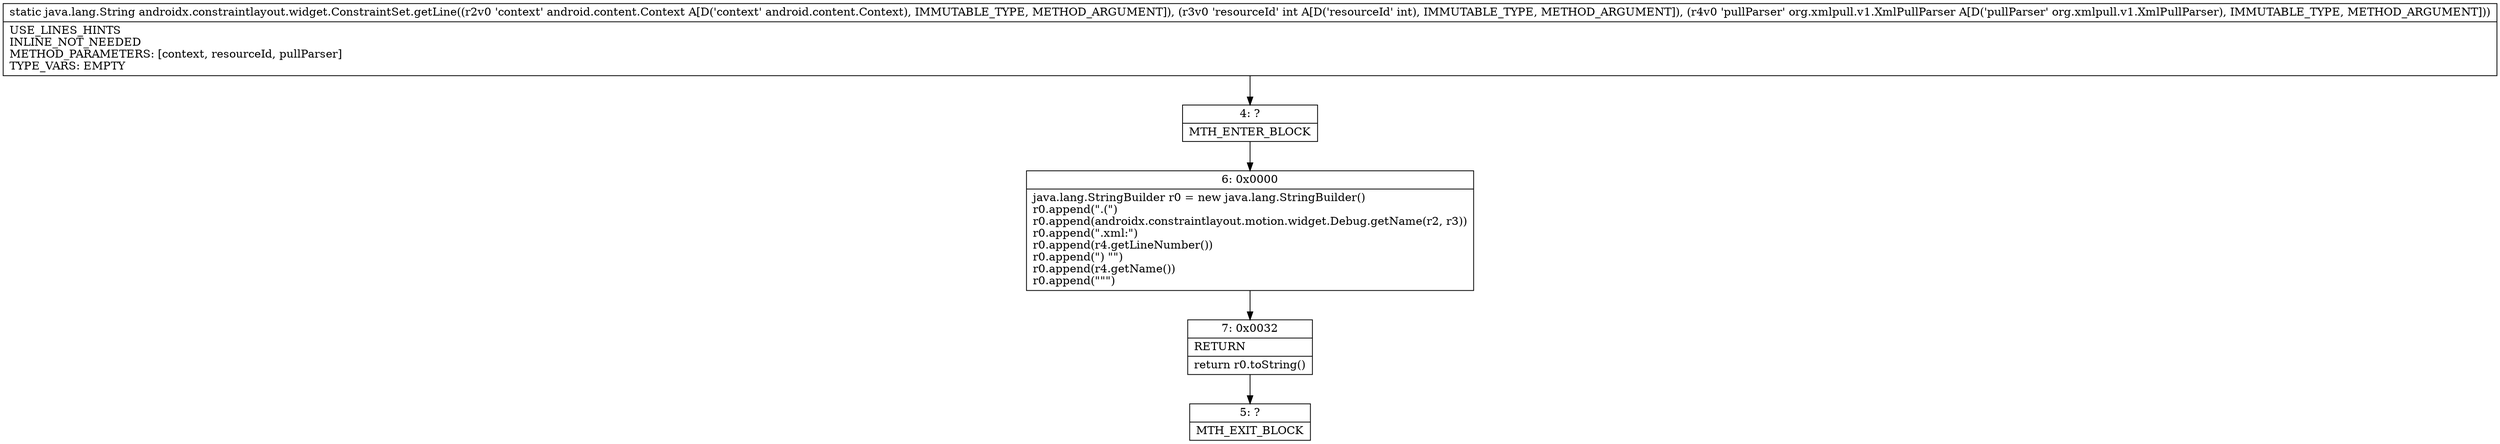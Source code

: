 digraph "CFG forandroidx.constraintlayout.widget.ConstraintSet.getLine(Landroid\/content\/Context;ILorg\/xmlpull\/v1\/XmlPullParser;)Ljava\/lang\/String;" {
Node_4 [shape=record,label="{4\:\ ?|MTH_ENTER_BLOCK\l}"];
Node_6 [shape=record,label="{6\:\ 0x0000|java.lang.StringBuilder r0 = new java.lang.StringBuilder()\lr0.append(\".(\")\lr0.append(androidx.constraintlayout.motion.widget.Debug.getName(r2, r3))\lr0.append(\".xml:\")\lr0.append(r4.getLineNumber())\lr0.append(\") \"\")\lr0.append(r4.getName())\lr0.append(\"\"\")\l}"];
Node_7 [shape=record,label="{7\:\ 0x0032|RETURN\l|return r0.toString()\l}"];
Node_5 [shape=record,label="{5\:\ ?|MTH_EXIT_BLOCK\l}"];
MethodNode[shape=record,label="{static java.lang.String androidx.constraintlayout.widget.ConstraintSet.getLine((r2v0 'context' android.content.Context A[D('context' android.content.Context), IMMUTABLE_TYPE, METHOD_ARGUMENT]), (r3v0 'resourceId' int A[D('resourceId' int), IMMUTABLE_TYPE, METHOD_ARGUMENT]), (r4v0 'pullParser' org.xmlpull.v1.XmlPullParser A[D('pullParser' org.xmlpull.v1.XmlPullParser), IMMUTABLE_TYPE, METHOD_ARGUMENT]))  | USE_LINES_HINTS\lINLINE_NOT_NEEDED\lMETHOD_PARAMETERS: [context, resourceId, pullParser]\lTYPE_VARS: EMPTY\l}"];
MethodNode -> Node_4;Node_4 -> Node_6;
Node_6 -> Node_7;
Node_7 -> Node_5;
}

